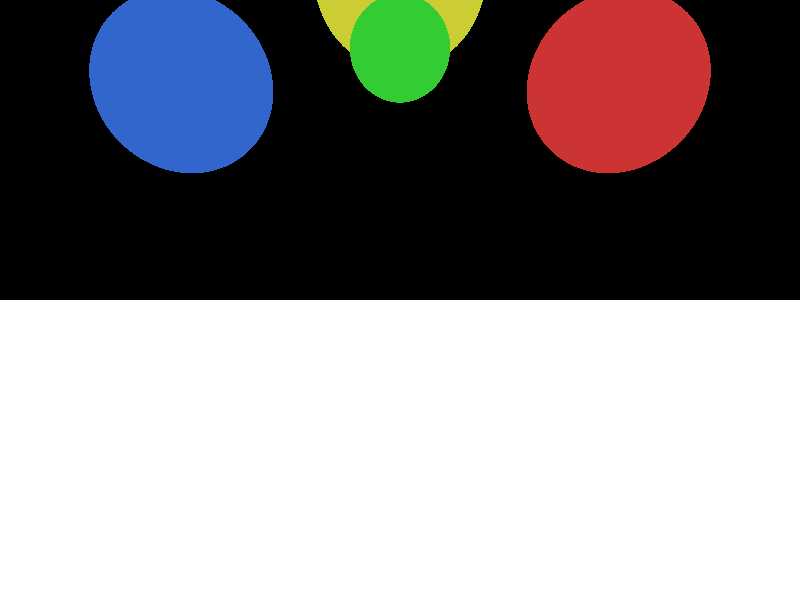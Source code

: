 // csc473, assignment 4  - transforms

camera {
  location  <0, 0, 14>
  up        <0,  1,  0>
  right     <1.33333, 0,  0>
  look_at   <0, 0, 0>
}


light_source {<-10, 10, 10> color rgb <1.5, 1.5, 1.5>}

// red
sphere { <0, 0, 0>, 2
  pigment { color rgb <0.8, 0.2, 0.2>}
  finish { ambient 0.2 diffuse 0.4 specular 0.6 roughness 0.1 }
  translate <-5, 5, 0>
}

// yellow
sphere { <0, 0, 0>, 2
  pigment { color rgb <0.8, 0.8, 0.2>}
  finish { ambient 0.2 diffuse 0.4 specular 0.6 roughness 0.1 }
  translate <0, 7.5, 0>
}

// green
sphere { <0, 0, 0>, 1
  pigment { color rgb <0.2, 0.8, 0.2>}
  finish { ambient 0.2 diffuse 0.4 specular 0.6 roughness 0.1 }
  translate <0, 5, 2>
}

// blue
sphere { <0, 0, 0>, 2
  pigment { color rgb <0.2, 0.4, 0.8>}
  finish { ambient 0.2 diffuse 0.4 specular 0.6 roughness 0.1 }
  translate <5, 5, 0>
}

plane {<0, 1, 0>, -4
  pigment {color rgb <1.0, 1.0, 1.0>}
  finish { ambient 0.4 diffuse 0.8 reflection 0.6 }
}
